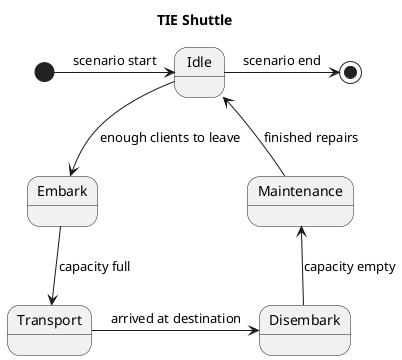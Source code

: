 @startuml
'https://plantuml.com/state-diagram
Title TIE Shuttle 

state Idle
state Embark
state Transport
state Disembark
state Maintenance

[*] -> Idle : scenario start 
Idle -d-> Embark : enough clients to leave
Embark -d-> Transport : capacity full
Transport -> Disembark : arrived at destination
Disembark -u-> Maintenance : capacity empty
Maintenance -u-> Idle : finished repairs 
Idle -> [*] : scenario end

@enduml